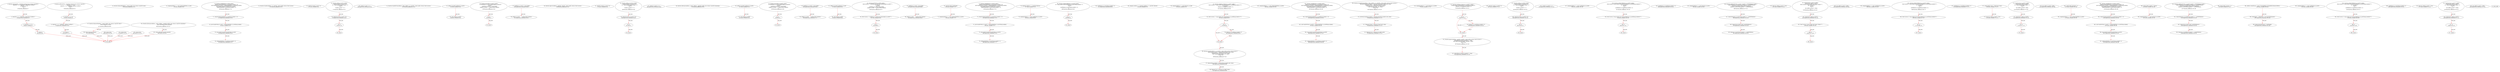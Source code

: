 digraph  {
13 [label="2_ function sub(uint256 a, uint256 b) internal pure returns (uint256) {\n        require(b <= a, \"SafeMath: subtraction overflow\");\n        uint256 c = a - b;\n        return c;\n    }\n13-function_definition-3-7", method="sub(uint256 a,uint256 b)", type_label=function_definition];
30 [label="3_ require(b <= a, \"SafeMath: subtraction overflow\");\n30-expression_statement-4-4", method="sub(uint256 a,uint256 b)", type_label=expression_statement];
40 [label="4_ uint256 c = a - b;\n40-new_variable-5-5", method="sub(uint256 a,uint256 b)", type_label=new_variable];
48 [label="5_ return c;\n48-return-6-6", method="sub(uint256 a,uint256 b)", type_label=return];
50 [label="7_ function add(uint256 a, uint256 b) internal pure returns (uint256) {\n        uint256 c = a + b;\n        require(c >= a, \"SafeMath: addition overflow\");\n        return c;\n    }\n50-function_definition-8-12", method="add(uint256 a,uint256 b)", type_label=function_definition];
67 [label="8_ uint256 c = a + b;\n67-new_variable-9-9", method="add(uint256 a,uint256 b)", type_label=new_variable];
75 [label="9_ require(c >= a, \"SafeMath: addition overflow\");\n75-expression_statement-10-10", method="add(uint256 a,uint256 b)", type_label=expression_statement];
85 [label="10_ return c;\n85-return-11-11", method="add(uint256 a,uint256 b)", type_label=return];
90 [label="14_ function balanceOf(address _owner) public view returns (uint256 value);\n90-function_definition-15-15", method="balanceOf(address _owner)", type_label=function_definition];
103 [label="15_ mapping(address => uint) redeemableEther_re_ent4;\n103-new_variable-16-16", method="", type_label=new_variable];
109 [label="16_ function claimReward_re_ent4() public {        \n        require(redeemableEther_re_ent4[msg.sender] > 0);\n        uint transferValue_re_ent4 = redeemableEther_re_ent4[msg.sender];\n        msg.sender.transfer(transferValue_re_ent4);    \n        redeemableEther_re_ent4[msg.sender] = 0;\n    }\n109-function_definition-17-22", method="claimReward_re_ent4()", type_label=function_definition];
113 [label="17_ require(redeemableEther_re_ent4[msg.sender] > 0);\n113-expression_statement-18-18", method="claimReward_re_ent4()", type_label=expression_statement];
124 [label="18_ uint transferValue_re_ent4 = redeemableEther_re_ent4[msg.sender];\n124-new_variable-19-19", method="claimReward_re_ent4()", type_label=new_variable];
134 [label="19_ msg.sender.transfer(transferValue_re_ent4);\n134-expression_statement-20-20", method="claimReward_re_ent4()", type_label=expression_statement];
143 [label="20_ redeemableEther_re_ent4[msg.sender] = 0;\n143-expression_statement-21-21", method="claimReward_re_ent4()", type_label=expression_statement];
151 [label="22_ function transfer(address _to, uint256 _value) public returns (bool success);\n151-function_definition-23-23", method="transfer(address _to,uint256 _value)", type_label=function_definition];
167 [label="23_ uint256 counter_re_ent7 =0;\n167-new_variable-24-24", method="", type_label=new_variable];
172 [label="24_ function callme_re_ent7() public{\n        require(counter_re_ent7<=5);\n	if( ! (msg.sender.send(10 ether) ) ){\n            revert();\n        }\n        counter_re_ent7 += 1;\n    }\n172-function_definition-25-31", method="callme_re_ent7()", type_label=function_definition];
176 [label="25_ require(counter_re_ent7<=5);\n176-expression_statement-26-26", method="callme_re_ent7()", type_label=expression_statement];
183 [label="26_ if\n183-if-27-29", method="callme_re_ent7()", type_label=if];
1586 [label="26_ end_if", method="callme_re_ent7()", type_label=end_if];
198 [label="29_ counter_re_ent7 += 1;\n198-expression_statement-30-30", method="callme_re_ent7()", type_label=expression_statement];
202 [label="31_ function transferFrom(address _from, address _to, uint256 _value) public returns (bool success);\n202-function_definition-32-32", method="transferFrom(address _from,address _to,uint256 _value)", type_label=function_definition];
222 [label="32_ address payable lastPlayer_re_ent23;\n222-new_variable-33-33", method="", type_label=new_variable];
226 [label="33_ uint jackpot_re_ent23;\n226-new_variable-34-34", method="", type_label=new_variable];
230 [label="34_ function buyTicket_re_ent23() public{\n	    if (!(lastPlayer_re_ent23.send(jackpot_re_ent23)))\n        revert();\n      lastPlayer_re_ent23 = msg.sender;\n      jackpot_re_ent23    = address(this).balance;\n    }\n230-function_definition-35-40", method="buyTicket_re_ent23()", type_label=function_definition];
234 [label="35_ if\n234-if-36-37", method="buyTicket_re_ent23()", type_label=if];
1637 [label="35_ end_if", method="buyTicket_re_ent23()", type_label=end_if];
245 [label="37_ lastPlayer_re_ent23 = msg.sender;\n245-expression_statement-38-38", method="buyTicket_re_ent23()", type_label=expression_statement];
251 [label="38_ jackpot_re_ent23    = address(this).balance;\n251-expression_statement-39-39", method="buyTicket_re_ent23()", type_label=expression_statement];
259 [label="40_ function approve(address _spender, uint256 _value) public returns (bool success);\n259-function_definition-41-41", method="approve(address _spender,uint256 _value)", type_label=function_definition];
275 [label="41_ uint256 counter_re_ent14 =0;\n275-new_variable-42-42", method="", type_label=new_variable];
280 [label="42_ function callme_re_ent14() public{\n        require(counter_re_ent14<=5);\n	if( ! (msg.sender.send(10 ether) ) ){\n            revert();\n        }\n        counter_re_ent14 += 1;\n    }\n280-function_definition-43-49", method="callme_re_ent14()", type_label=function_definition];
284 [label="43_ require(counter_re_ent14<=5);\n284-expression_statement-44-44", method="callme_re_ent14()", type_label=expression_statement];
291 [label="44_ if\n291-if-45-47", method="callme_re_ent14()", type_label=if];
1694 [label="44_ end_if", method="callme_re_ent14()", type_label=end_if];
306 [label="47_ counter_re_ent14 += 1;\n306-expression_statement-48-48", method="callme_re_ent14()", type_label=expression_statement];
310 [label="49_ function allowance(address _owner, address _spender) public view returns (uint256 remaining);\n310-function_definition-50-50", method="allowance(address _owner,address _spender)", type_label=function_definition];
327 [label="50_ address payable lastPlayer_re_ent30;\n327-new_variable-51-51", method="", type_label=new_variable];
331 [label="51_ uint jackpot_re_ent30;\n331-new_variable-52-52", method="", type_label=new_variable];
335 [label="52_ function buyTicket_re_ent30() public{\n	    if (!(lastPlayer_re_ent30.send(jackpot_re_ent30)))\n        revert();\n      lastPlayer_re_ent30 = msg.sender;\n      jackpot_re_ent30    = address(this).balance;\n    }\n335-function_definition-53-58", method="buyTicket_re_ent30()", type_label=function_definition];
339 [label="53_ if\n339-if-54-55", method="buyTicket_re_ent30()", type_label=if];
1742 [label="53_ end_if", method="buyTicket_re_ent30()", type_label=end_if];
350 [label="55_ lastPlayer_re_ent30 = msg.sender;\n350-expression_statement-56-56", method="buyTicket_re_ent30()", type_label=expression_statement];
356 [label="56_ jackpot_re_ent30    = address(this).balance;\n356-expression_statement-57-57", method="buyTicket_re_ent30()", type_label=expression_statement];
375 [label="61_ address payable lastPlayer_re_ent9;\n375-new_variable-62-62", method="", type_label=new_variable];
379 [label="62_ uint jackpot_re_ent9;\n379-new_variable-63-63", method="", type_label=new_variable];
383 [label="63_ function buyTicket_re_ent9() public{\n	    (bool success,) = lastPlayer_re_ent9.call.value(jackpot_re_ent9)(\"\");\n	    if (!success)\n	        revert();\n      lastPlayer_re_ent9 = msg.sender;\n      jackpot_re_ent9    = address(this).balance;\n    }\n383-function_definition-64-70", method="buyTicket_re_ent9()", type_label=function_definition];
387 [label="64_ (bool success,) = lastPlayer_re_ent9.call.value(jackpot_re_ent9)(\"\");\n387-new_variable-65-65", method="buyTicket_re_ent9()", type_label=new_variable];
405 [label="65_ if\n405-if-66-67", method="buyTicket_re_ent9()", type_label=if];
1808 [label="65_ end_if", method="buyTicket_re_ent9()", type_label=end_if];
410 [label="67_ lastPlayer_re_ent9 = msg.sender;\n410-expression_statement-68-68", method="buyTicket_re_ent9()", type_label=expression_statement];
416 [label="68_ jackpot_re_ent9    = address(this).balance;\n416-expression_statement-69-69", method="buyTicket_re_ent9()", type_label=expression_statement];
424 [label="70_ uint256 public totalSupply;\n424-new_variable-71-71", method="", type_label=new_variable];
429 [label="71_ mapping(address => uint) redeemableEther_re_ent25;\n429-new_variable-72-72", method="", type_label=new_variable];
435 [label="72_ function claimReward_re_ent25() public {        \n        require(redeemableEther_re_ent25[msg.sender] > 0);\n        uint transferValue_re_ent25 = redeemableEther_re_ent25[msg.sender];\n        msg.sender.transfer(transferValue_re_ent25);    \n        redeemableEther_re_ent25[msg.sender] = 0;\n    }\n435-function_definition-73-78", method="claimReward_re_ent25()", type_label=function_definition];
439 [label="73_ require(redeemableEther_re_ent25[msg.sender] > 0);\n439-expression_statement-74-74", method="claimReward_re_ent25()", type_label=expression_statement];
450 [label="74_ uint transferValue_re_ent25 = redeemableEther_re_ent25[msg.sender];\n450-new_variable-75-75", method="claimReward_re_ent25()", type_label=new_variable];
460 [label="75_ msg.sender.transfer(transferValue_re_ent25);\n460-expression_statement-76-76", method="claimReward_re_ent25()", type_label=expression_statement];
469 [label="76_ redeemableEther_re_ent25[msg.sender] = 0;\n469-expression_statement-77-77", method="claimReward_re_ent25()", type_label=expression_statement];
477 [label="78_ mapping (address => uint256) balances;\n477-new_variable-79-79", method="", type_label=new_variable];
483 [label="79_ mapping(address => uint) userBalance_re_ent19;\n483-new_variable-80-80", method="", type_label=new_variable];
489 [label="80_ function withdrawBalance_re_ent19() public{\n        if( ! (msg.sender.send(userBalance_re_ent19[msg.sender]) ) ){\n            revert();\n        }\n        userBalance_re_ent19[msg.sender] = 0;\n    }\n489-function_definition-81-86", method="withdrawBalance_re_ent19()", type_label=function_definition];
493 [label="81_ if\n493-if-82-84", method="withdrawBalance_re_ent19()", type_label=if];
1896 [label="81_ end_if", method="withdrawBalance_re_ent19()", type_label=end_if];
511 [label="84_ userBalance_re_ent19[msg.sender] = 0;\n511-expression_statement-85-85", method="withdrawBalance_re_ent19()", type_label=expression_statement];
519 [label="86_ mapping (address => mapping (address => uint256)) allowed;\n519-new_variable-87-87", method="", type_label=new_variable];
527 [label="87_ function balanceOf(address _owner) public view returns (uint256 value) {\n        return balances[_owner];\n    }\n527-function_definition-88-90", method="balanceOf(address _owner)", type_label=function_definition];
541 [label="88_ return balances[_owner];\n541-return-89-89", method="balanceOf(address _owner)", type_label=return];
545 [label="90_ mapping(address => uint) balances_re_ent8;\n545-new_variable-91-91", method="", type_label=new_variable];
551 [label="91_ function withdraw_balances_re_ent8 () public {\n       (bool success,) = msg.sender.call.value(balances_re_ent8[msg.sender ])(\"\");\n       if (success)\n          balances_re_ent8[msg.sender] = 0;\n      }\n551-function_definition-92-96", method="withdraw_balances_re_ent8()", type_label=function_definition];
555 [label="92_ (bool success,) = msg.sender.call.value(balances_re_ent8[msg.sender ])(\"\");\n555-new_variable-93-93", method="withdraw_balances_re_ent8()", type_label=new_variable];
579 [label="93_ if\n579-if-94-95", method="withdraw_balances_re_ent8()", type_label=if];
1982 [label="93_ end_if", method="withdraw_balances_re_ent8()", type_label=end_if];
581 [label="94_ balances_re_ent8[msg.sender] = 0;\n581-expression_statement-95-95", method="withdraw_balances_re_ent8()", type_label=expression_statement];
589 [label="96_ function transfer(address _to, uint256 _value) public returns (bool success) {\n        balances[msg.sender] = balances[msg.sender].sub(_value);\n        balances[_to] = balances[_to].add(_value);\n        emit Transfer(msg.sender, _to, _value);\n        return true;\n    }\n589-function_definition-97-102", method="transfer(address _to,uint256 _value)", type_label=function_definition];
606 [label="97_ balances[msg.sender] = balances[msg.sender].sub(_value);\n606-expression_statement-98-98", method="transfer(address _to,uint256 _value)", type_label=expression_statement];
623 [label="98_ balances[_to] = balances[_to].add(_value);\n623-expression_statement-99-99", method="transfer(address _to,uint256 _value)", type_label=expression_statement];
646 [label="100_ return true;\n646-return-101-101", method="transfer(address _to,uint256 _value)", type_label=return];
649 [label="102_ mapping(address => uint) redeemableEther_re_ent39;\n649-new_variable-103-103", method="", type_label=new_variable];
655 [label="103_ function claimReward_re_ent39() public {        \n        require(redeemableEther_re_ent39[msg.sender] > 0);\n        uint transferValue_re_ent39 = redeemableEther_re_ent39[msg.sender];\n        msg.sender.transfer(transferValue_re_ent39);    \n        redeemableEther_re_ent39[msg.sender] = 0;\n    }\n655-function_definition-104-109", method="claimReward_re_ent39()", type_label=function_definition];
659 [label="104_ require(redeemableEther_re_ent39[msg.sender] > 0);\n659-expression_statement-105-105", method="claimReward_re_ent39()", type_label=expression_statement];
670 [label="105_ uint transferValue_re_ent39 = redeemableEther_re_ent39[msg.sender];\n670-new_variable-106-106", method="claimReward_re_ent39()", type_label=new_variable];
680 [label="106_ msg.sender.transfer(transferValue_re_ent39);\n680-expression_statement-107-107", method="claimReward_re_ent39()", type_label=expression_statement];
689 [label="107_ redeemableEther_re_ent39[msg.sender] = 0;\n689-expression_statement-108-108", method="claimReward_re_ent39()", type_label=expression_statement];
697 [label="109_ function transferFrom(address _from, address _to, uint256 _value) public returns (bool success) {\n        allowed[_from][msg.sender] = allowed[_from][msg.sender].sub(_value);\n        balances[_from] = balances[_from].sub(_value);\n        balances[_to] = balances[_to].add(_value);\n        emit Transfer(_from, _to, _value);\n        return true;\n    }\n697-function_definition-110-116", method="transferFrom(address _from,address _to,uint256 _value)", type_label=function_definition];
718 [label="110_ allowed[_from][msg.sender] = allowed[_from][msg.sender].sub(_value);\n718-expression_statement-111-111", method="transferFrom(address _from,address _to,uint256 _value)", type_label=expression_statement];
739 [label="111_ balances[_from] = balances[_from].sub(_value);\n739-expression_statement-112-112", method="transferFrom(address _from,address _to,uint256 _value)", type_label=expression_statement];
752 [label="112_ balances[_to] = balances[_to].add(_value);\n752-expression_statement-113-113", method="transferFrom(address _from,address _to,uint256 _value)", type_label=expression_statement];
773 [label="114_ return true;\n773-return-115-115", method="transferFrom(address _from,address _to,uint256 _value)", type_label=return];
776 [label="116_ mapping(address => uint) balances_re_ent36;\n776-new_variable-117-117", method="", type_label=new_variable];
782 [label="117_ function withdraw_balances_re_ent36 () public {\n       if (msg.sender.send(balances_re_ent36[msg.sender ]))\n          balances_re_ent36[msg.sender] = 0;\n      }\n782-function_definition-118-121", method="withdraw_balances_re_ent36()", type_label=function_definition];
786 [label="118_ if\n786-if-119-120", method="withdraw_balances_re_ent36()", type_label=if];
2189 [label="118_ end_if", method="withdraw_balances_re_ent36()", type_label=end_if];
799 [label="119_ balances_re_ent36[msg.sender] = 0;\n799-expression_statement-120-120", method="withdraw_balances_re_ent36()", type_label=expression_statement];
807 [label="121_ function approve(address _spender, uint256 _value) public returns (bool success) {\n        allowed[msg.sender][_spender] = _value;\n        emit Approval(msg.sender, _spender, _value);\n        return true;\n    }\n807-function_definition-122-126", method="approve(address _spender,uint256 _value)", type_label=function_definition];
824 [label="122_ allowed[msg.sender][_spender] = _value;\n824-expression_statement-123-123", method="approve(address _spender,uint256 _value)", type_label=expression_statement];
844 [label="124_ return true;\n844-return-125-125", method="approve(address _spender,uint256 _value)", type_label=return];
847 [label="126_ uint256 counter_re_ent35 =0;\n847-new_variable-127-127", method="", type_label=new_variable];
852 [label="127_ function callme_re_ent35() public{\n        require(counter_re_ent35<=5);\n	if( ! (msg.sender.send(10 ether) ) ){\n            revert();\n        }\n        counter_re_ent35 += 1;\n    }\n852-function_definition-128-134", method="callme_re_ent35()", type_label=function_definition];
856 [label="128_ require(counter_re_ent35<=5);\n856-expression_statement-129-129", method="callme_re_ent35()", type_label=expression_statement];
863 [label="129_ if\n863-if-130-132", method="callme_re_ent35()", type_label=if];
2266 [label="129_ end_if", method="callme_re_ent35()", type_label=end_if];
878 [label="132_ counter_re_ent35 += 1;\n878-expression_statement-133-133", method="callme_re_ent35()", type_label=expression_statement];
882 [label="134_ function allowance(address _owner, address _spender) public view returns (uint256 remaining) {\n        return allowed[_owner][_spender];\n    }\n882-function_definition-135-137", method="allowance(address _owner,address _spender)", type_label=function_definition];
900 [label="135_ return allowed[_owner][_spender];\n900-return-136-136", method="allowance(address _owner,address _spender)", type_label=return];
906 [label="137_ mapping(address => uint) userBalance_re_ent40;\n906-new_variable-138-138", method="", type_label=new_variable];
912 [label="138_ function withdrawBalance_re_ent40() public{\n        (bool success,)=msg.sender.call.value(userBalance_re_ent40[msg.sender])(\"\");\n        if( ! success ){\n            revert();\n        }\n        userBalance_re_ent40[msg.sender] = 0;\n    }\n912-function_definition-139-145", method="withdrawBalance_re_ent40()", type_label=function_definition];
916 [label="139_ (bool success,)=msg.sender.call.value(userBalance_re_ent40[msg.sender])(\"\");\n916-new_variable-140-140", method="withdrawBalance_re_ent40()", type_label=new_variable];
940 [label="140_ if\n940-if-141-143", method="withdrawBalance_re_ent40()", type_label=if];
2343 [label="140_ end_if", method="withdrawBalance_re_ent40()", type_label=end_if];
946 [label="143_ userBalance_re_ent40[msg.sender] = 0;\n946-expression_statement-144-144", method="withdrawBalance_re_ent40()", type_label=expression_statement];
954 [label="145_ mapping(address => uint) balances_re_ent31;\n954-new_variable-146-146", method="", type_label=new_variable];
960 [label="146_ function withdrawFunds_re_ent31 (uint256 _weiToWithdraw) public {\n        require(balances_re_ent31[msg.sender] >= _weiToWithdraw);\n        require(msg.sender.send(_weiToWithdraw));   \n        balances_re_ent31[msg.sender] -= _weiToWithdraw;\n    }\n960-function_definition-147-151", method="withdrawFunds_re_ent31(uint256 _weiToWithdraw)", type_label=function_definition];
968 [label="147_ require(balances_re_ent31[msg.sender] >= _weiToWithdraw);\n968-expression_statement-148-148", method="withdrawFunds_re_ent31(uint256 _weiToWithdraw)", type_label=expression_statement];
979 [label="148_ require(msg.sender.send(_weiToWithdraw));\n979-expression_statement-149-149", method="withdrawFunds_re_ent31(uint256 _weiToWithdraw)", type_label=expression_statement];
991 [label="149_ balances_re_ent31[msg.sender] -= _weiToWithdraw;\n991-expression_statement-150-150", method="withdrawFunds_re_ent31(uint256 _weiToWithdraw)", type_label=expression_statement];
1013 [label="152_ bool not_called_re_ent13 = true;\n1013-new_variable-153-153", method="", type_label=new_variable];
1019 [label="153_ function bug_re_ent13() public{\n        require(not_called_re_ent13);\n        (bool success,)=msg.sender.call.value(1 ether)(\"\");\n        if( ! success ){\n            revert();\n        }\n        not_called_re_ent13 = false;\n    }\n1019-function_definition-154-161", method="bug_re_ent13()", type_label=function_definition];
1023 [label="154_ require(not_called_re_ent13);\n1023-expression_statement-155-155", method="bug_re_ent13()", type_label=expression_statement];
1028 [label="155_ (bool success,)=msg.sender.call.value(1 ether)(\"\");\n1028-new_variable-156-156", method="bug_re_ent13()", type_label=new_variable];
1049 [label="156_ if\n1049-if-157-159", method="bug_re_ent13()", type_label=if];
2452 [label="156_ end_if", method="bug_re_ent13()", type_label=end_if];
1055 [label="159_ not_called_re_ent13 = false;\n1055-expression_statement-160-160", method="bug_re_ent13()", type_label=expression_statement];
1080 [label="164_ mapping(address => uint) userBalance_re_ent26;\n1080-new_variable-165-165", method="", type_label=new_variable];
1086 [label="165_ function withdrawBalance_re_ent26() public{\n        (bool success,)= msg.sender.call.value(userBalance_re_ent26[msg.sender])(\"\");\n        if( ! success ){\n            revert();\n        }\n        userBalance_re_ent26[msg.sender] = 0;\n    }\n1086-function_definition-166-172", method="withdrawBalance_re_ent26()", type_label=function_definition];
1090 [label="166_ (bool success,)= msg.sender.call.value(userBalance_re_ent26[msg.sender])(\"\");\n1090-new_variable-167-167", method="withdrawBalance_re_ent26()", type_label=new_variable];
1114 [label="167_ if\n1114-if-168-170", method="withdrawBalance_re_ent26()", type_label=if];
2517 [label="167_ end_if", method="withdrawBalance_re_ent26()", type_label=end_if];
1120 [label="170_ userBalance_re_ent26[msg.sender] = 0;\n1120-expression_statement-171-171", method="withdrawBalance_re_ent26()", type_label=expression_statement];
1128 [label="172_ string public name = 'Electronic Gram';\n1128-new_variable-173-173", method="", type_label=new_variable];
1135 [label="173_ bool not_called_re_ent20 = true;\n1135-new_variable-174-174", method="", type_label=new_variable];
1141 [label="174_ function bug_re_ent20() public{\n        require(not_called_re_ent20);\n        if( ! (msg.sender.send(1 ether) ) ){\n            revert();\n        }\n        not_called_re_ent20 = false;\n    }\n1141-function_definition-175-181", method="bug_re_ent20()", type_label=function_definition];
1145 [label="175_ require(not_called_re_ent20);\n1145-expression_statement-176-176", method="bug_re_ent20()", type_label=expression_statement];
1150 [label="176_ if\n1150-if-177-179", method="bug_re_ent20()", type_label=if];
2553 [label="176_ end_if", method="bug_re_ent20()", type_label=end_if];
1165 [label="179_ not_called_re_ent20 = false;\n1165-expression_statement-180-180", method="bug_re_ent20()", type_label=expression_statement];
1170 [label="181_ uint8 public decimals = 3;\n1170-new_variable-182-182", method="", type_label=new_variable];
1176 [label="182_ mapping(address => uint) redeemableEther_re_ent32;\n1176-new_variable-183-183", method="", type_label=new_variable];
1182 [label="183_ function claimReward_re_ent32() public {        \n        require(redeemableEther_re_ent32[msg.sender] > 0);\n        uint transferValue_re_ent32 = redeemableEther_re_ent32[msg.sender];\n        msg.sender.transfer(transferValue_re_ent32);    \n        redeemableEther_re_ent32[msg.sender] = 0;\n    }\n1182-function_definition-184-189", method="claimReward_re_ent32()", type_label=function_definition];
1186 [label="184_ require(redeemableEther_re_ent32[msg.sender] > 0);\n1186-expression_statement-185-185", method="claimReward_re_ent32()", type_label=expression_statement];
1197 [label="185_ uint transferValue_re_ent32 = redeemableEther_re_ent32[msg.sender];\n1197-new_variable-186-186", method="claimReward_re_ent32()", type_label=new_variable];
1207 [label="186_ msg.sender.transfer(transferValue_re_ent32);\n1207-expression_statement-187-187", method="claimReward_re_ent32()", type_label=expression_statement];
1216 [label="187_ redeemableEther_re_ent32[msg.sender] = 0;\n1216-expression_statement-188-188", method="claimReward_re_ent32()", type_label=expression_statement];
1224 [label="189_ string public symbol = 'eGram';\n1224-new_variable-190-190", method="", type_label=new_variable];
1231 [label="190_ mapping(address => uint) balances_re_ent38;\n1231-new_variable-191-191", method="", type_label=new_variable];
1237 [label="191_ function withdrawFunds_re_ent38 (uint256 _weiToWithdraw) public {\n        require(balances_re_ent38[msg.sender] >= _weiToWithdraw);\n        require(msg.sender.send(_weiToWithdraw));   \n        balances_re_ent38[msg.sender] -= _weiToWithdraw;\n    }\n1237-function_definition-192-196", method="withdrawFunds_re_ent38(uint256 _weiToWithdraw)", type_label=function_definition];
1245 [label="192_ require(balances_re_ent38[msg.sender] >= _weiToWithdraw);\n1245-expression_statement-193-193", method="withdrawFunds_re_ent38(uint256 _weiToWithdraw)", type_label=expression_statement];
1256 [label="193_ require(msg.sender.send(_weiToWithdraw));\n1256-expression_statement-194-194", method="withdrawFunds_re_ent38(uint256 _weiToWithdraw)", type_label=expression_statement];
1268 [label="194_ balances_re_ent38[msg.sender] -= _weiToWithdraw;\n1268-expression_statement-195-195", method="withdrawFunds_re_ent38(uint256 _weiToWithdraw)", type_label=expression_statement];
1276 [label="196_ string public version = '2';\n1276-new_variable-197-197", method="", type_label=new_variable];
1285 [label="198_ address initialOwner = 0xac775cD446889ac167da466692449ece5439fc12;\n1285-new_variable-199-199", method="", type_label=new_variable];
1291 [label="199_ totalSupply = 180000000 * (10**uint256(decimals));\n1291-expression_statement-200-200", method="", type_label=expression_statement];
1302 [label="200_ balances[initialOwner] = totalSupply;\n1302-expression_statement-201-201", method="", type_label=expression_statement];
1320 [label="203_ mapping(address => uint) userBalance_re_ent33;\n1320-new_variable-204-204", method="", type_label=new_variable];
1326 [label="204_ function withdrawBalance_re_ent33() public{\n        (bool success,)= msg.sender.call.value(userBalance_re_ent33[msg.sender])(\"\");\n        if( ! success ){\n            revert();\n        }\n        userBalance_re_ent33[msg.sender] = 0;\n    }\n1326-function_definition-205-211", method="withdrawBalance_re_ent33()", type_label=function_definition];
1330 [label="205_ (bool success,)= msg.sender.call.value(userBalance_re_ent33[msg.sender])(\"\");\n1330-new_variable-206-206", method="withdrawBalance_re_ent33()", type_label=new_variable];
1354 [label="206_ if\n1354-if-207-209", method="withdrawBalance_re_ent33()", type_label=if];
2757 [label="206_ end_if", method="withdrawBalance_re_ent33()", type_label=end_if];
1360 [label="209_ userBalance_re_ent33[msg.sender] = 0;\n1360-expression_statement-210-210", method="withdrawBalance_re_ent33()", type_label=expression_statement];
1373 [label="214_ bool not_called_re_ent27 = true;\n1373-new_variable-215-215", method="", type_label=new_variable];
1379 [label="215_ function bug_re_ent27() public{\n        require(not_called_re_ent27);\n        if( ! (msg.sender.send(1 ether) ) ){\n            revert();\n        }\n        not_called_re_ent27 = false;\n    }\n1379-function_definition-216-222", method="bug_re_ent27()", type_label=function_definition];
1383 [label="216_ require(not_called_re_ent27);\n1383-expression_statement-217-217", method="bug_re_ent27()", type_label=expression_statement];
1388 [label="217_ if\n1388-if-218-220", method="bug_re_ent27()", type_label=if];
2791 [label="217_ end_if", method="bug_re_ent27()", type_label=end_if];
1403 [label="220_ not_called_re_ent27 = false;\n1403-expression_statement-221-221", method="bug_re_ent27()", type_label=expression_statement];
1 [label="0_ start_node", method="", type_label=start];
2 [label="0_ exit_node", method="", type_label=exit];
13 -> 30  [color=red, controlflow_type=next_line, edge_type=CFG_edge, key=0, label=next_line];
30 -> 40  [color=red, controlflow_type=next_line, edge_type=CFG_edge, key=0, label=next_line];
40 -> 48  [color=red, controlflow_type=next_line, edge_type=CFG_edge, key=0, label=next_line];
48 -> 2  [color=red, controlflow_type=return_exit, edge_type=CFG_edge, key=0, label=return_exit];
50 -> 67  [color=red, controlflow_type=next_line, edge_type=CFG_edge, key=0, label=next_line];
67 -> 75  [color=red, controlflow_type=next_line, edge_type=CFG_edge, key=0, label=next_line];
75 -> 85  [color=red, controlflow_type=next_line, edge_type=CFG_edge, key=0, label=next_line];
85 -> 2  [color=red, controlflow_type=return_exit, edge_type=CFG_edge, key=0, label=return_exit];
109 -> 113  [color=red, controlflow_type=next_line, edge_type=CFG_edge, key=0, label=next_line];
113 -> 124  [color=red, controlflow_type=next_line, edge_type=CFG_edge, key=0, label=next_line];
124 -> 134  [color=red, controlflow_type=next_line, edge_type=CFG_edge, key=0, label=next_line];
134 -> 143  [color=red, controlflow_type=next_line, edge_type=CFG_edge, key=0, label=next_line];
172 -> 176  [color=red, controlflow_type=next_line, edge_type=CFG_edge, key=0, label=next_line];
176 -> 183  [color=red, controlflow_type=next_line, edge_type=CFG_edge, key=0, label=next_line];
183 -> 1586  [color=red, controlflow_type=neg_next, edge_type=CFG_edge, key=0, label=neg_next];
222 -> 226  [color=red, controlflow_type=next_line, edge_type=CFG_edge, key=0, label=next_line];
230 -> 234  [color=red, controlflow_type=next_line, edge_type=CFG_edge, key=0, label=next_line];
234 -> 1637  [color=red, controlflow_type=neg_next, edge_type=CFG_edge, key=0, label=neg_next];
245 -> 251  [color=red, controlflow_type=next_line, edge_type=CFG_edge, key=0, label=next_line];
280 -> 284  [color=red, controlflow_type=next_line, edge_type=CFG_edge, key=0, label=next_line];
284 -> 291  [color=red, controlflow_type=next_line, edge_type=CFG_edge, key=0, label=next_line];
291 -> 1694  [color=red, controlflow_type=neg_next, edge_type=CFG_edge, key=0, label=neg_next];
327 -> 331  [color=red, controlflow_type=next_line, edge_type=CFG_edge, key=0, label=next_line];
335 -> 339  [color=red, controlflow_type=next_line, edge_type=CFG_edge, key=0, label=next_line];
339 -> 1742  [color=red, controlflow_type=neg_next, edge_type=CFG_edge, key=0, label=neg_next];
350 -> 356  [color=red, controlflow_type=next_line, edge_type=CFG_edge, key=0, label=next_line];
375 -> 379  [color=red, controlflow_type=next_line, edge_type=CFG_edge, key=0, label=next_line];
383 -> 387  [color=red, controlflow_type=next_line, edge_type=CFG_edge, key=0, label=next_line];
387 -> 405  [color=red, controlflow_type=next_line, edge_type=CFG_edge, key=0, label=next_line];
405 -> 1808  [color=red, controlflow_type=neg_next, edge_type=CFG_edge, key=0, label=neg_next];
410 -> 416  [color=red, controlflow_type=next_line, edge_type=CFG_edge, key=0, label=next_line];
424 -> 429  [color=red, controlflow_type=next_line, edge_type=CFG_edge, key=0, label=next_line];
435 -> 439  [color=red, controlflow_type=next_line, edge_type=CFG_edge, key=0, label=next_line];
439 -> 450  [color=red, controlflow_type=next_line, edge_type=CFG_edge, key=0, label=next_line];
450 -> 460  [color=red, controlflow_type=next_line, edge_type=CFG_edge, key=0, label=next_line];
460 -> 469  [color=red, controlflow_type=next_line, edge_type=CFG_edge, key=0, label=next_line];
477 -> 483  [color=red, controlflow_type=next_line, edge_type=CFG_edge, key=0, label=next_line];
489 -> 493  [color=red, controlflow_type=next_line, edge_type=CFG_edge, key=0, label=next_line];
493 -> 1896  [color=red, controlflow_type=neg_next, edge_type=CFG_edge, key=0, label=neg_next];
527 -> 541  [color=red, controlflow_type=next_line, edge_type=CFG_edge, key=0, label=next_line];
541 -> 2  [color=red, controlflow_type=return_exit, edge_type=CFG_edge, key=0, label=return_exit];
551 -> 555  [color=red, controlflow_type=next_line, edge_type=CFG_edge, key=0, label=next_line];
555 -> 579  [color=red, controlflow_type=next_line, edge_type=CFG_edge, key=0, label=next_line];
579 -> 581  [color=red, controlflow_type=pos_next, edge_type=CFG_edge, key=0, label=pos_next];
579 -> 1982  [color=red, controlflow_type=neg_next, edge_type=CFG_edge, key=0, label=neg_next];
1982 -> 589  [color=red, controlflow_type=next_line, edge_type=CFG_edge, key=0, label=next_line];
581 -> 1982  [color=red, controlflow_type=end_if, edge_type=CFG_edge, key=0, label=end_if];
589 -> 606  [color=red, controlflow_type=next_line, edge_type=CFG_edge, key=0, label=next_line];
606 -> 623  [color=red, controlflow_type=next_line, edge_type=CFG_edge, key=0, label=next_line];
646 -> 2  [color=red, controlflow_type=return_exit, edge_type=CFG_edge, key=0, label=return_exit];
655 -> 659  [color=red, controlflow_type=next_line, edge_type=CFG_edge, key=0, label=next_line];
659 -> 670  [color=red, controlflow_type=next_line, edge_type=CFG_edge, key=0, label=next_line];
670 -> 680  [color=red, controlflow_type=next_line, edge_type=CFG_edge, key=0, label=next_line];
680 -> 689  [color=red, controlflow_type=next_line, edge_type=CFG_edge, key=0, label=next_line];
697 -> 718  [color=red, controlflow_type=next_line, edge_type=CFG_edge, key=0, label=next_line];
718 -> 739  [color=red, controlflow_type=next_line, edge_type=CFG_edge, key=0, label=next_line];
739 -> 752  [color=red, controlflow_type=next_line, edge_type=CFG_edge, key=0, label=next_line];
773 -> 2  [color=red, controlflow_type=return_exit, edge_type=CFG_edge, key=0, label=return_exit];
782 -> 786  [color=red, controlflow_type=next_line, edge_type=CFG_edge, key=0, label=next_line];
786 -> 799  [color=red, controlflow_type=pos_next, edge_type=CFG_edge, key=0, label=pos_next];
786 -> 2189  [color=red, controlflow_type=neg_next, edge_type=CFG_edge, key=0, label=neg_next];
2189 -> 807  [color=red, controlflow_type=next_line, edge_type=CFG_edge, key=0, label=next_line];
799 -> 2189  [color=red, controlflow_type=end_if, edge_type=CFG_edge, key=0, label=end_if];
807 -> 824  [color=red, controlflow_type=next_line, edge_type=CFG_edge, key=0, label=next_line];
844 -> 2  [color=red, controlflow_type=return_exit, edge_type=CFG_edge, key=0, label=return_exit];
852 -> 856  [color=red, controlflow_type=next_line, edge_type=CFG_edge, key=0, label=next_line];
856 -> 863  [color=red, controlflow_type=next_line, edge_type=CFG_edge, key=0, label=next_line];
863 -> 2266  [color=red, controlflow_type=neg_next, edge_type=CFG_edge, key=0, label=neg_next];
882 -> 900  [color=red, controlflow_type=next_line, edge_type=CFG_edge, key=0, label=next_line];
900 -> 2  [color=red, controlflow_type=return_exit, edge_type=CFG_edge, key=0, label=return_exit];
912 -> 916  [color=red, controlflow_type=next_line, edge_type=CFG_edge, key=0, label=next_line];
916 -> 940  [color=red, controlflow_type=next_line, edge_type=CFG_edge, key=0, label=next_line];
940 -> 2343  [color=red, controlflow_type=neg_next, edge_type=CFG_edge, key=0, label=neg_next];
960 -> 968  [color=red, controlflow_type=next_line, edge_type=CFG_edge, key=0, label=next_line];
968 -> 979  [color=red, controlflow_type=next_line, edge_type=CFG_edge, key=0, label=next_line];
979 -> 991  [color=red, controlflow_type=next_line, edge_type=CFG_edge, key=0, label=next_line];
1019 -> 1023  [color=red, controlflow_type=next_line, edge_type=CFG_edge, key=0, label=next_line];
1023 -> 1028  [color=red, controlflow_type=next_line, edge_type=CFG_edge, key=0, label=next_line];
1028 -> 1049  [color=red, controlflow_type=next_line, edge_type=CFG_edge, key=0, label=next_line];
1049 -> 2452  [color=red, controlflow_type=neg_next, edge_type=CFG_edge, key=0, label=neg_next];
1086 -> 1090  [color=red, controlflow_type=next_line, edge_type=CFG_edge, key=0, label=next_line];
1090 -> 1114  [color=red, controlflow_type=next_line, edge_type=CFG_edge, key=0, label=next_line];
1114 -> 2517  [color=red, controlflow_type=neg_next, edge_type=CFG_edge, key=0, label=neg_next];
1128 -> 1135  [color=red, controlflow_type=next_line, edge_type=CFG_edge, key=0, label=next_line];
1141 -> 1145  [color=red, controlflow_type=next_line, edge_type=CFG_edge, key=0, label=next_line];
1145 -> 1150  [color=red, controlflow_type=next_line, edge_type=CFG_edge, key=0, label=next_line];
1150 -> 2553  [color=red, controlflow_type=neg_next, edge_type=CFG_edge, key=0, label=neg_next];
1170 -> 1176  [color=red, controlflow_type=next_line, edge_type=CFG_edge, key=0, label=next_line];
1182 -> 1186  [color=red, controlflow_type=next_line, edge_type=CFG_edge, key=0, label=next_line];
1186 -> 1197  [color=red, controlflow_type=next_line, edge_type=CFG_edge, key=0, label=next_line];
1197 -> 1207  [color=red, controlflow_type=next_line, edge_type=CFG_edge, key=0, label=next_line];
1207 -> 1216  [color=red, controlflow_type=next_line, edge_type=CFG_edge, key=0, label=next_line];
1224 -> 1231  [color=red, controlflow_type=next_line, edge_type=CFG_edge, key=0, label=next_line];
1237 -> 1245  [color=red, controlflow_type=next_line, edge_type=CFG_edge, key=0, label=next_line];
1245 -> 1256  [color=red, controlflow_type=next_line, edge_type=CFG_edge, key=0, label=next_line];
1256 -> 1268  [color=red, controlflow_type=next_line, edge_type=CFG_edge, key=0, label=next_line];
1285 -> 1291  [color=red, controlflow_type=next_line, edge_type=CFG_edge, key=0, label=next_line];
1291 -> 1302  [color=red, controlflow_type=next_line, edge_type=CFG_edge, key=0, label=next_line];
1326 -> 1330  [color=red, controlflow_type=next_line, edge_type=CFG_edge, key=0, label=next_line];
1330 -> 1354  [color=red, controlflow_type=next_line, edge_type=CFG_edge, key=0, label=next_line];
1354 -> 2757  [color=red, controlflow_type=neg_next, edge_type=CFG_edge, key=0, label=neg_next];
1379 -> 1383  [color=red, controlflow_type=next_line, edge_type=CFG_edge, key=0, label=next_line];
1383 -> 1388  [color=red, controlflow_type=next_line, edge_type=CFG_edge, key=0, label=next_line];
1388 -> 2791  [color=red, controlflow_type=neg_next, edge_type=CFG_edge, key=0, label=neg_next];
}

